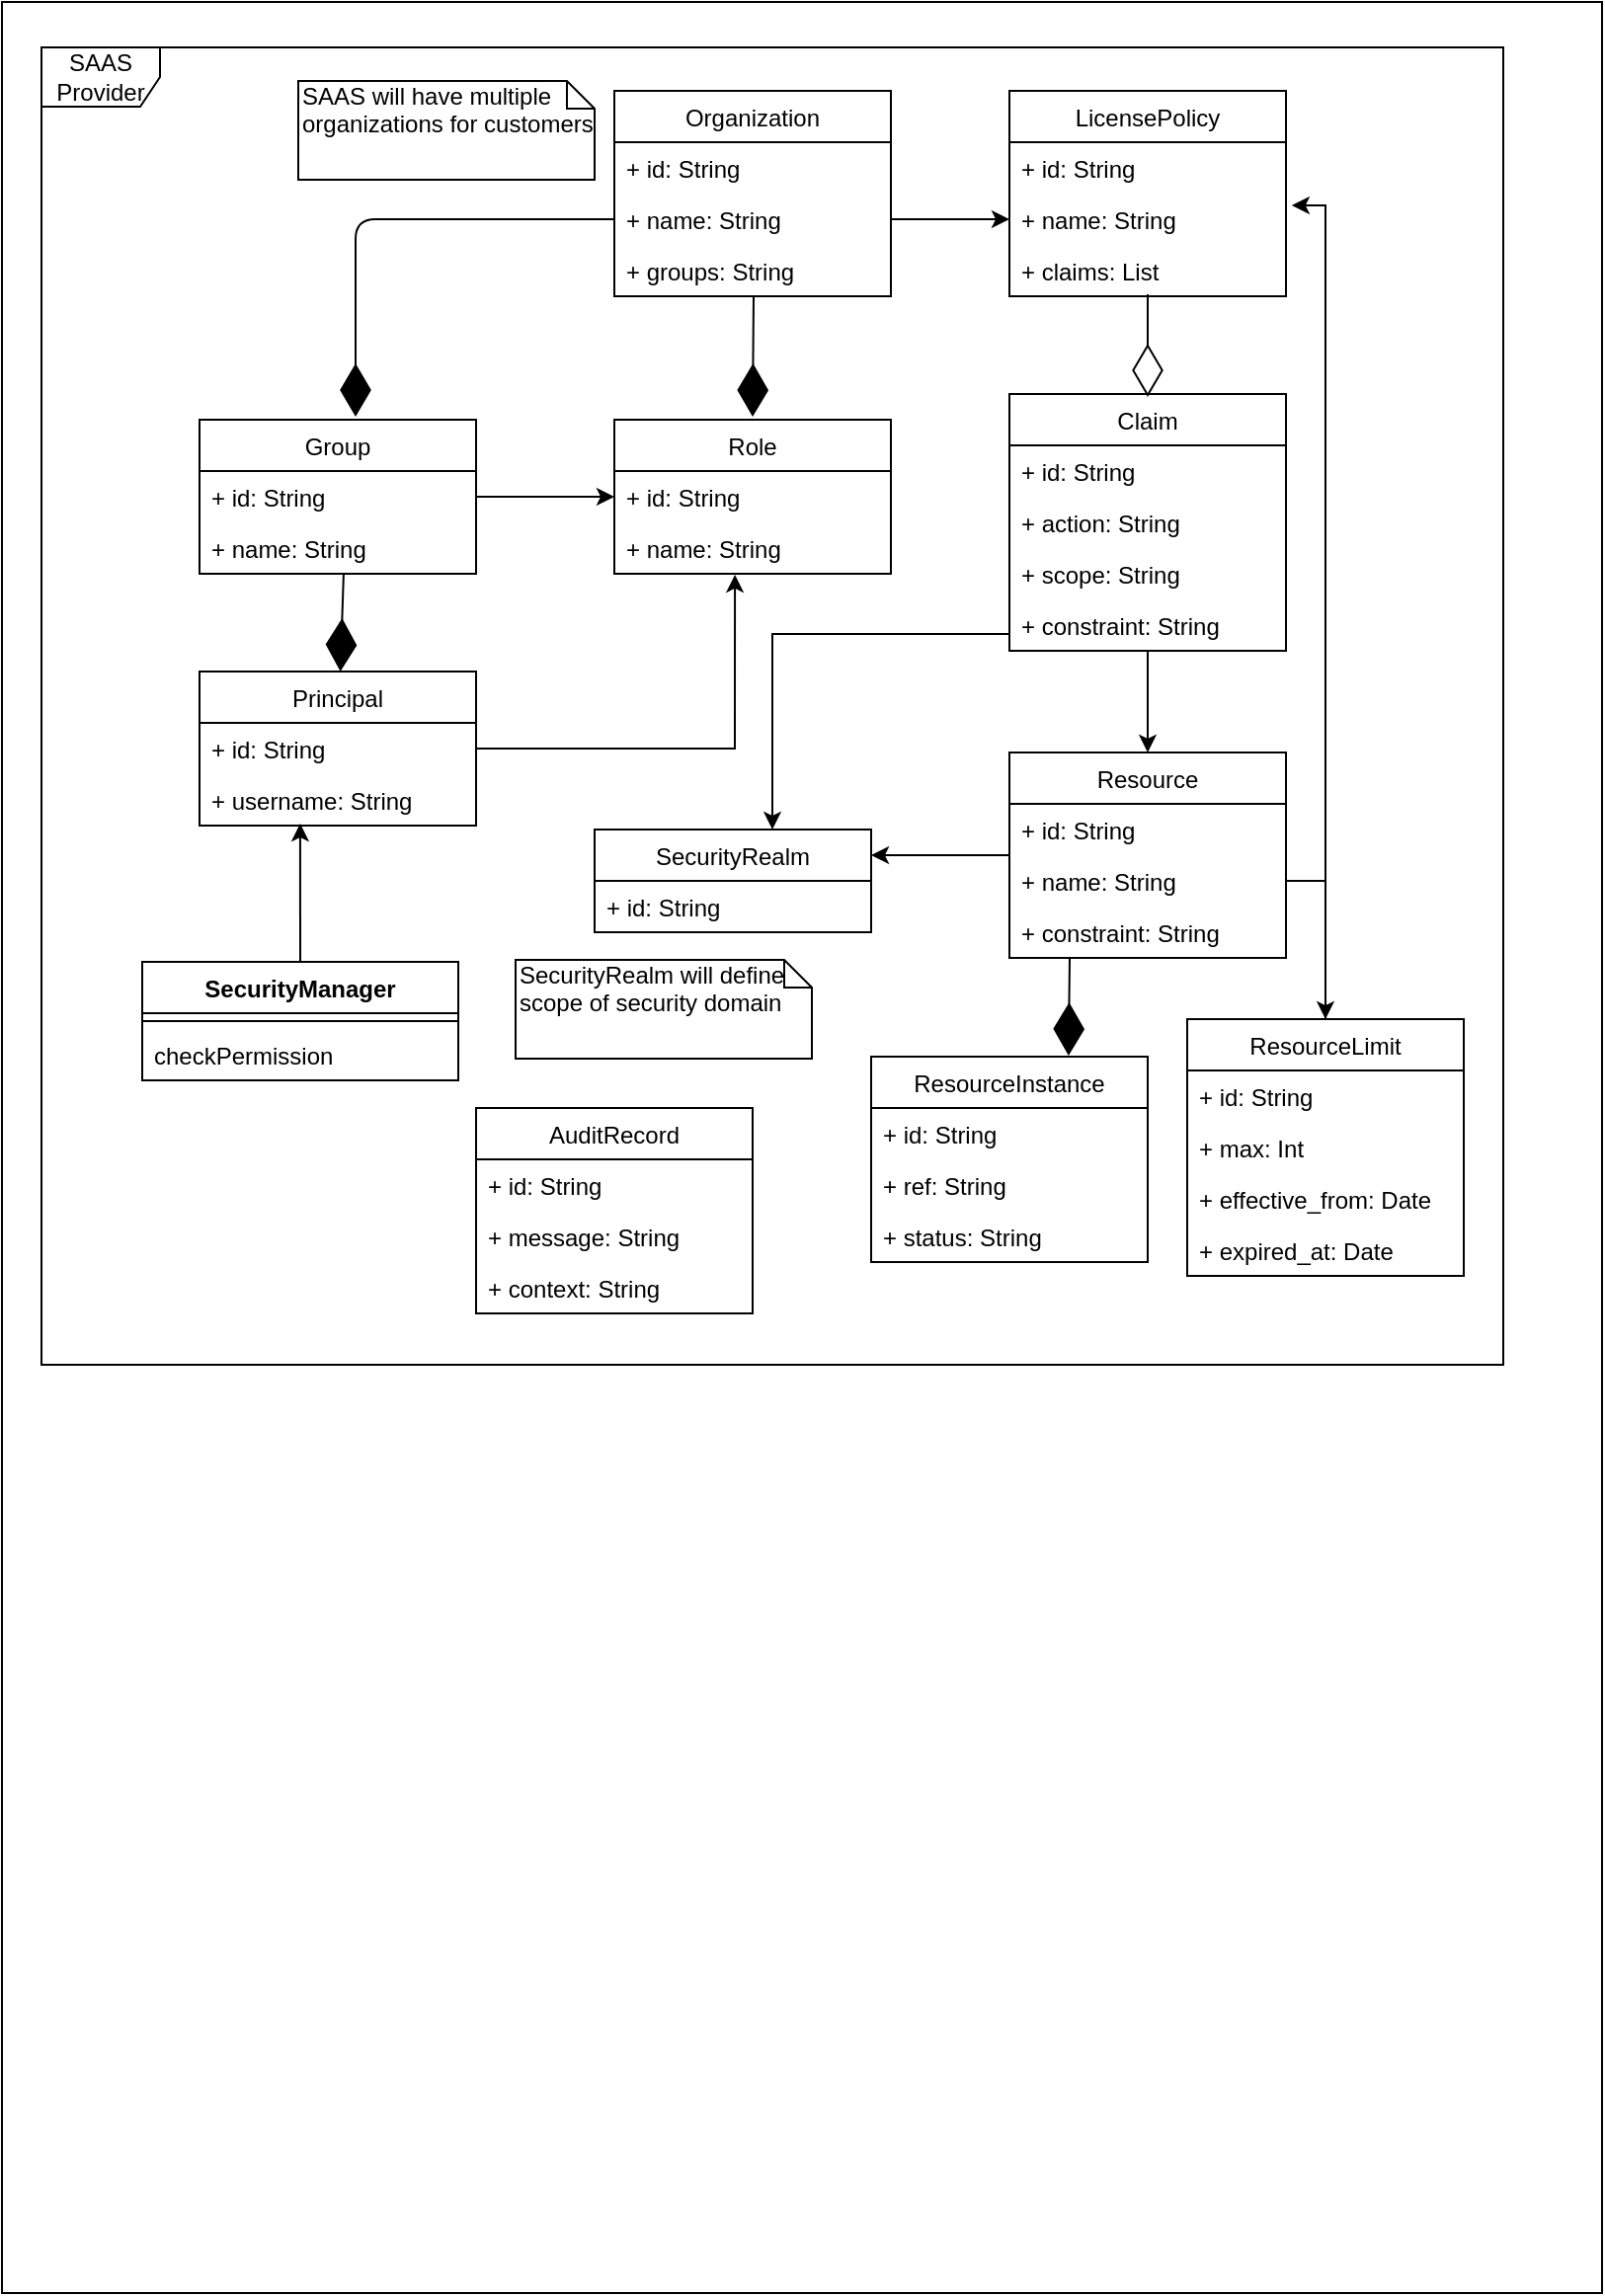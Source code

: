 <mxfile version="10.8.7" type="github"><diagram id="1unYMa8G9MczCseipLST" name="Page-1"><mxGraphModel dx="918" dy="672" grid="1" gridSize="10" guides="1" tooltips="1" connect="1" arrows="1" fold="1" page="1" pageScale="1" pageWidth="850" pageHeight="1100" math="0" shadow="0"><root><mxCell id="0"/><mxCell id="1" parent="0"/><mxCell id="NSL7rVaFAGXcs8vWHZqC-22" value="" style="html=1;" parent="1" vertex="1"><mxGeometry x="20" y="40" width="810" height="1160" as="geometry"/></mxCell><mxCell id="NSL7rVaFAGXcs8vWHZqC-1" value="SecurityRealm" style="swimlane;fontStyle=0;childLayout=stackLayout;horizontal=1;startSize=26;fillColor=none;horizontalStack=0;resizeParent=1;resizeParentMax=0;resizeLast=0;collapsible=1;marginBottom=0;" parent="1" vertex="1"><mxGeometry x="320" y="459" width="140" height="52" as="geometry"/></mxCell><mxCell id="NSL7rVaFAGXcs8vWHZqC-2" value="+ id: String" style="text;strokeColor=none;fillColor=none;align=left;verticalAlign=top;spacingLeft=4;spacingRight=4;overflow=hidden;rotatable=0;points=[[0,0.5],[1,0.5]];portConstraint=eastwest;" parent="NSL7rVaFAGXcs8vWHZqC-1" vertex="1"><mxGeometry y="26" width="140" height="26" as="geometry"/></mxCell><mxCell id="NSL7rVaFAGXcs8vWHZqC-80" style="edgeStyle=orthogonalEdgeStyle;rounded=0;orthogonalLoop=1;jettySize=auto;html=1;entryX=0.436;entryY=1.019;entryDx=0;entryDy=0;entryPerimeter=0;exitX=1;exitY=0.5;exitDx=0;exitDy=0;" parent="1" source="NSL7rVaFAGXcs8vWHZqC-7" target="NSL7rVaFAGXcs8vWHZqC-69" edge="1"><mxGeometry relative="1" as="geometry"/></mxCell><mxCell id="NSL7rVaFAGXcs8vWHZqC-6" value="Principal" style="swimlane;fontStyle=0;childLayout=stackLayout;horizontal=1;startSize=26;fillColor=none;horizontalStack=0;resizeParent=1;resizeParentMax=0;resizeLast=0;collapsible=1;marginBottom=0;" parent="1" vertex="1"><mxGeometry x="120" y="379" width="140" height="78" as="geometry"/></mxCell><mxCell id="NSL7rVaFAGXcs8vWHZqC-7" value="+ id: String" style="text;strokeColor=none;fillColor=none;align=left;verticalAlign=top;spacingLeft=4;spacingRight=4;overflow=hidden;rotatable=0;points=[[0,0.5],[1,0.5]];portConstraint=eastwest;" parent="NSL7rVaFAGXcs8vWHZqC-6" vertex="1"><mxGeometry y="26" width="140" height="26" as="geometry"/></mxCell><mxCell id="NSL7rVaFAGXcs8vWHZqC-8" value="+ username: String" style="text;strokeColor=none;fillColor=none;align=left;verticalAlign=top;spacingLeft=4;spacingRight=4;overflow=hidden;rotatable=0;points=[[0,0.5],[1,0.5]];portConstraint=eastwest;" parent="NSL7rVaFAGXcs8vWHZqC-6" vertex="1"><mxGeometry y="52" width="140" height="26" as="geometry"/></mxCell><mxCell id="NSL7rVaFAGXcs8vWHZqC-10" value="Organization" style="swimlane;fontStyle=0;childLayout=stackLayout;horizontal=1;startSize=26;fillColor=none;horizontalStack=0;resizeParent=1;resizeParentMax=0;resizeLast=0;collapsible=1;marginBottom=0;" parent="1" vertex="1"><mxGeometry x="330" y="85" width="140" height="104" as="geometry"/></mxCell><mxCell id="NSL7rVaFAGXcs8vWHZqC-11" value="+ id: String" style="text;strokeColor=none;fillColor=none;align=left;verticalAlign=top;spacingLeft=4;spacingRight=4;overflow=hidden;rotatable=0;points=[[0,0.5],[1,0.5]];portConstraint=eastwest;" parent="NSL7rVaFAGXcs8vWHZqC-10" vertex="1"><mxGeometry y="26" width="140" height="26" as="geometry"/></mxCell><mxCell id="NSL7rVaFAGXcs8vWHZqC-12" value="+ name: String" style="text;strokeColor=none;fillColor=none;align=left;verticalAlign=top;spacingLeft=4;spacingRight=4;overflow=hidden;rotatable=0;points=[[0,0.5],[1,0.5]];portConstraint=eastwest;" parent="NSL7rVaFAGXcs8vWHZqC-10" vertex="1"><mxGeometry y="52" width="140" height="26" as="geometry"/></mxCell><mxCell id="NSL7rVaFAGXcs8vWHZqC-13" value="+ groups: String" style="text;strokeColor=none;fillColor=none;align=left;verticalAlign=top;spacingLeft=4;spacingRight=4;overflow=hidden;rotatable=0;points=[[0,0.5],[1,0.5]];portConstraint=eastwest;" parent="NSL7rVaFAGXcs8vWHZqC-10" vertex="1"><mxGeometry y="78" width="140" height="26" as="geometry"/></mxCell><mxCell id="NSL7rVaFAGXcs8vWHZqC-14" value="LicensePolicy" style="swimlane;fontStyle=0;childLayout=stackLayout;horizontal=1;startSize=26;fillColor=none;horizontalStack=0;resizeParent=1;resizeParentMax=0;resizeLast=0;collapsible=1;marginBottom=0;" parent="1" vertex="1"><mxGeometry x="530" y="85" width="140" height="104" as="geometry"/></mxCell><mxCell id="NSL7rVaFAGXcs8vWHZqC-15" value="+ id: String" style="text;strokeColor=none;fillColor=none;align=left;verticalAlign=top;spacingLeft=4;spacingRight=4;overflow=hidden;rotatable=0;points=[[0,0.5],[1,0.5]];portConstraint=eastwest;" parent="NSL7rVaFAGXcs8vWHZqC-14" vertex="1"><mxGeometry y="26" width="140" height="26" as="geometry"/></mxCell><mxCell id="NSL7rVaFAGXcs8vWHZqC-16" value="+ name: String" style="text;strokeColor=none;fillColor=none;align=left;verticalAlign=top;spacingLeft=4;spacingRight=4;overflow=hidden;rotatable=0;points=[[0,0.5],[1,0.5]];portConstraint=eastwest;" parent="NSL7rVaFAGXcs8vWHZqC-14" vertex="1"><mxGeometry y="52" width="140" height="26" as="geometry"/></mxCell><mxCell id="NSL7rVaFAGXcs8vWHZqC-17" value="+ claims: List" style="text;strokeColor=none;fillColor=none;align=left;verticalAlign=top;spacingLeft=4;spacingRight=4;overflow=hidden;rotatable=0;points=[[0,0.5],[1,0.5]];portConstraint=eastwest;" parent="NSL7rVaFAGXcs8vWHZqC-14" vertex="1"><mxGeometry y="78" width="140" height="26" as="geometry"/></mxCell><mxCell id="NSL7rVaFAGXcs8vWHZqC-79" style="edgeStyle=orthogonalEdgeStyle;rounded=0;orthogonalLoop=1;jettySize=auto;html=1;entryX=0;entryY=0.5;entryDx=0;entryDy=0;" parent="1" source="NSL7rVaFAGXcs8vWHZqC-18" target="NSL7rVaFAGXcs8vWHZqC-68" edge="1"><mxGeometry relative="1" as="geometry"/></mxCell><mxCell id="NSL7rVaFAGXcs8vWHZqC-18" value="Group" style="swimlane;fontStyle=0;childLayout=stackLayout;horizontal=1;startSize=26;fillColor=none;horizontalStack=0;resizeParent=1;resizeParentMax=0;resizeLast=0;collapsible=1;marginBottom=0;" parent="1" vertex="1"><mxGeometry x="120" y="251.5" width="140" height="78" as="geometry"/></mxCell><mxCell id="NSL7rVaFAGXcs8vWHZqC-19" value="+ id: String" style="text;strokeColor=none;fillColor=none;align=left;verticalAlign=top;spacingLeft=4;spacingRight=4;overflow=hidden;rotatable=0;points=[[0,0.5],[1,0.5]];portConstraint=eastwest;" parent="NSL7rVaFAGXcs8vWHZqC-18" vertex="1"><mxGeometry y="26" width="140" height="26" as="geometry"/></mxCell><mxCell id="NSL7rVaFAGXcs8vWHZqC-20" value="+ name: String" style="text;strokeColor=none;fillColor=none;align=left;verticalAlign=top;spacingLeft=4;spacingRight=4;overflow=hidden;rotatable=0;points=[[0,0.5],[1,0.5]];portConstraint=eastwest;" parent="NSL7rVaFAGXcs8vWHZqC-18" vertex="1"><mxGeometry y="52" width="140" height="26" as="geometry"/></mxCell><mxCell id="NSL7rVaFAGXcs8vWHZqC-28" style="edgeStyle=orthogonalEdgeStyle;rounded=0;orthogonalLoop=1;jettySize=auto;html=1;entryX=0;entryY=0.5;entryDx=0;entryDy=0;" parent="1" source="NSL7rVaFAGXcs8vWHZqC-12" target="NSL7rVaFAGXcs8vWHZqC-16" edge="1"><mxGeometry relative="1" as="geometry"/></mxCell><mxCell id="NSL7rVaFAGXcs8vWHZqC-50" style="edgeStyle=orthogonalEdgeStyle;rounded=0;orthogonalLoop=1;jettySize=auto;html=1;entryX=0.5;entryY=0;entryDx=0;entryDy=0;" parent="1" source="NSL7rVaFAGXcs8vWHZqC-34" target="NSL7rVaFAGXcs8vWHZqC-45" edge="1"><mxGeometry relative="1" as="geometry"/></mxCell><mxCell id="bph3evvp2ra2I647VVuQ-9" style="edgeStyle=orthogonalEdgeStyle;rounded=0;orthogonalLoop=1;jettySize=auto;html=1;" parent="1" source="NSL7rVaFAGXcs8vWHZqC-34" edge="1"><mxGeometry relative="1" as="geometry"><mxPoint x="410" y="459" as="targetPoint"/><Array as="points"><mxPoint x="410" y="360"/><mxPoint x="410" y="459"/></Array></mxGeometry></mxCell><mxCell id="NSL7rVaFAGXcs8vWHZqC-34" value="Claim" style="swimlane;fontStyle=0;childLayout=stackLayout;horizontal=1;startSize=26;fillColor=none;horizontalStack=0;resizeParent=1;resizeParentMax=0;resizeLast=0;collapsible=1;marginBottom=0;" parent="1" vertex="1"><mxGeometry x="530" y="238.5" width="140" height="130" as="geometry"/></mxCell><mxCell id="NSL7rVaFAGXcs8vWHZqC-35" value="+ id: String" style="text;strokeColor=none;fillColor=none;align=left;verticalAlign=top;spacingLeft=4;spacingRight=4;overflow=hidden;rotatable=0;points=[[0,0.5],[1,0.5]];portConstraint=eastwest;" parent="NSL7rVaFAGXcs8vWHZqC-34" vertex="1"><mxGeometry y="26" width="140" height="26" as="geometry"/></mxCell><mxCell id="NSL7rVaFAGXcs8vWHZqC-36" value="+ action: String" style="text;strokeColor=none;fillColor=none;align=left;verticalAlign=top;spacingLeft=4;spacingRight=4;overflow=hidden;rotatable=0;points=[[0,0.5],[1,0.5]];portConstraint=eastwest;" parent="NSL7rVaFAGXcs8vWHZqC-34" vertex="1"><mxGeometry y="52" width="140" height="26" as="geometry"/></mxCell><mxCell id="NSL7rVaFAGXcs8vWHZqC-39" value="+ scope: String" style="text;strokeColor=none;fillColor=none;align=left;verticalAlign=top;spacingLeft=4;spacingRight=4;overflow=hidden;rotatable=0;points=[[0,0.5],[1,0.5]];portConstraint=eastwest;" parent="NSL7rVaFAGXcs8vWHZqC-34" vertex="1"><mxGeometry y="78" width="140" height="26" as="geometry"/></mxCell><mxCell id="NSL7rVaFAGXcs8vWHZqC-40" value="+ constraint: String" style="text;strokeColor=none;fillColor=none;align=left;verticalAlign=top;spacingLeft=4;spacingRight=4;overflow=hidden;rotatable=0;points=[[0,0.5],[1,0.5]];portConstraint=eastwest;" parent="NSL7rVaFAGXcs8vWHZqC-34" vertex="1"><mxGeometry y="104" width="140" height="26" as="geometry"/></mxCell><mxCell id="NSL7rVaFAGXcs8vWHZqC-41" value="" style="endArrow=diamondThin;endFill=0;endSize=24;html=1;exitX=0.557;exitY=0.962;exitDx=0;exitDy=0;exitPerimeter=0;" parent="1" edge="1"><mxGeometry width="160" relative="1" as="geometry"><mxPoint x="600" y="188" as="sourcePoint"/><mxPoint x="600" y="240" as="targetPoint"/></mxGeometry></mxCell><mxCell id="NSL7rVaFAGXcs8vWHZqC-43" value="" style="endArrow=diamondThin;endFill=1;endSize=24;html=1;exitX=0.521;exitY=1.019;exitDx=0;exitDy=0;exitPerimeter=0;" parent="1" source="NSL7rVaFAGXcs8vWHZqC-20" target="NSL7rVaFAGXcs8vWHZqC-6" edge="1"><mxGeometry width="160" relative="1" as="geometry"><mxPoint x="180" y="510" as="sourcePoint"/><mxPoint x="340" y="510" as="targetPoint"/></mxGeometry></mxCell><mxCell id="NSL7rVaFAGXcs8vWHZqC-44" value="" style="endArrow=diamondThin;endFill=1;endSize=24;html=1;exitX=0.521;exitY=1.019;exitDx=0;exitDy=0;exitPerimeter=0;" parent="1" edge="1"><mxGeometry width="160" relative="1" as="geometry"><mxPoint x="400.5" y="189" as="sourcePoint"/><mxPoint x="400" y="250" as="targetPoint"/></mxGeometry></mxCell><mxCell id="NSL7rVaFAGXcs8vWHZqC-61" style="edgeStyle=orthogonalEdgeStyle;rounded=0;orthogonalLoop=1;jettySize=auto;html=1;entryX=0.5;entryY=0;entryDx=0;entryDy=0;exitX=1;exitY=0.5;exitDx=0;exitDy=0;" parent="1" source="NSL7rVaFAGXcs8vWHZqC-47" target="NSL7rVaFAGXcs8vWHZqC-55" edge="1"><mxGeometry relative="1" as="geometry"/></mxCell><mxCell id="bph3evvp2ra2I647VVuQ-10" style="edgeStyle=orthogonalEdgeStyle;rounded=0;orthogonalLoop=1;jettySize=auto;html=1;entryX=1;entryY=0.25;entryDx=0;entryDy=0;" parent="1" source="NSL7rVaFAGXcs8vWHZqC-45" target="NSL7rVaFAGXcs8vWHZqC-1" edge="1"><mxGeometry relative="1" as="geometry"/></mxCell><mxCell id="NSL7rVaFAGXcs8vWHZqC-45" value="Resource" style="swimlane;fontStyle=0;childLayout=stackLayout;horizontal=1;startSize=26;fillColor=none;horizontalStack=0;resizeParent=1;resizeParentMax=0;resizeLast=0;collapsible=1;marginBottom=0;" parent="1" vertex="1"><mxGeometry x="530" y="420" width="140" height="104" as="geometry"/></mxCell><mxCell id="NSL7rVaFAGXcs8vWHZqC-46" value="+ id: String" style="text;strokeColor=none;fillColor=none;align=left;verticalAlign=top;spacingLeft=4;spacingRight=4;overflow=hidden;rotatable=0;points=[[0,0.5],[1,0.5]];portConstraint=eastwest;" parent="NSL7rVaFAGXcs8vWHZqC-45" vertex="1"><mxGeometry y="26" width="140" height="26" as="geometry"/></mxCell><mxCell id="NSL7rVaFAGXcs8vWHZqC-47" value="+ name: String" style="text;strokeColor=none;fillColor=none;align=left;verticalAlign=top;spacingLeft=4;spacingRight=4;overflow=hidden;rotatable=0;points=[[0,0.5],[1,0.5]];portConstraint=eastwest;" parent="NSL7rVaFAGXcs8vWHZqC-45" vertex="1"><mxGeometry y="52" width="140" height="26" as="geometry"/></mxCell><mxCell id="NSL7rVaFAGXcs8vWHZqC-49" value="+ constraint: String" style="text;strokeColor=none;fillColor=none;align=left;verticalAlign=top;spacingLeft=4;spacingRight=4;overflow=hidden;rotatable=0;points=[[0,0.5],[1,0.5]];portConstraint=eastwest;" parent="NSL7rVaFAGXcs8vWHZqC-45" vertex="1"><mxGeometry y="78" width="140" height="26" as="geometry"/></mxCell><mxCell id="NSL7rVaFAGXcs8vWHZqC-51" value="ResourceInstance" style="swimlane;fontStyle=0;childLayout=stackLayout;horizontal=1;startSize=26;fillColor=none;horizontalStack=0;resizeParent=1;resizeParentMax=0;resizeLast=0;collapsible=1;marginBottom=0;" parent="1" vertex="1"><mxGeometry x="460" y="574" width="140" height="104" as="geometry"/></mxCell><mxCell id="NSL7rVaFAGXcs8vWHZqC-52" value="+ id: String" style="text;strokeColor=none;fillColor=none;align=left;verticalAlign=top;spacingLeft=4;spacingRight=4;overflow=hidden;rotatable=0;points=[[0,0.5],[1,0.5]];portConstraint=eastwest;" parent="NSL7rVaFAGXcs8vWHZqC-51" vertex="1"><mxGeometry y="26" width="140" height="26" as="geometry"/></mxCell><mxCell id="NSL7rVaFAGXcs8vWHZqC-53" value="+ ref: String" style="text;strokeColor=none;fillColor=none;align=left;verticalAlign=top;spacingLeft=4;spacingRight=4;overflow=hidden;rotatable=0;points=[[0,0.5],[1,0.5]];portConstraint=eastwest;" parent="NSL7rVaFAGXcs8vWHZqC-51" vertex="1"><mxGeometry y="52" width="140" height="26" as="geometry"/></mxCell><mxCell id="NSL7rVaFAGXcs8vWHZqC-54" value="+ status: String" style="text;strokeColor=none;fillColor=none;align=left;verticalAlign=top;spacingLeft=4;spacingRight=4;overflow=hidden;rotatable=0;points=[[0,0.5],[1,0.5]];portConstraint=eastwest;" parent="NSL7rVaFAGXcs8vWHZqC-51" vertex="1"><mxGeometry y="78" width="140" height="26" as="geometry"/></mxCell><mxCell id="Tjdtvy_ZsChOj04dUCLP-1" style="edgeStyle=orthogonalEdgeStyle;rounded=0;orthogonalLoop=1;jettySize=auto;html=1;entryX=1.021;entryY=0.231;entryDx=0;entryDy=0;entryPerimeter=0;" edge="1" parent="1" source="NSL7rVaFAGXcs8vWHZqC-55" target="NSL7rVaFAGXcs8vWHZqC-16"><mxGeometry relative="1" as="geometry"/></mxCell><mxCell id="NSL7rVaFAGXcs8vWHZqC-55" value="ResourceLimit" style="swimlane;fontStyle=0;childLayout=stackLayout;horizontal=1;startSize=26;fillColor=none;horizontalStack=0;resizeParent=1;resizeParentMax=0;resizeLast=0;collapsible=1;marginBottom=0;" parent="1" vertex="1"><mxGeometry x="620" y="555" width="140" height="130" as="geometry"/></mxCell><mxCell id="NSL7rVaFAGXcs8vWHZqC-56" value="+ id: String" style="text;strokeColor=none;fillColor=none;align=left;verticalAlign=top;spacingLeft=4;spacingRight=4;overflow=hidden;rotatable=0;points=[[0,0.5],[1,0.5]];portConstraint=eastwest;" parent="NSL7rVaFAGXcs8vWHZqC-55" vertex="1"><mxGeometry y="26" width="140" height="26" as="geometry"/></mxCell><mxCell id="NSL7rVaFAGXcs8vWHZqC-57" value="+ max: Int" style="text;strokeColor=none;fillColor=none;align=left;verticalAlign=top;spacingLeft=4;spacingRight=4;overflow=hidden;rotatable=0;points=[[0,0.5],[1,0.5]];portConstraint=eastwest;" parent="NSL7rVaFAGXcs8vWHZqC-55" vertex="1"><mxGeometry y="52" width="140" height="26" as="geometry"/></mxCell><mxCell id="NSL7rVaFAGXcs8vWHZqC-58" value="+ effective_from: Date" style="text;strokeColor=none;fillColor=none;align=left;verticalAlign=top;spacingLeft=4;spacingRight=4;overflow=hidden;rotatable=0;points=[[0,0.5],[1,0.5]];portConstraint=eastwest;" parent="NSL7rVaFAGXcs8vWHZqC-55" vertex="1"><mxGeometry y="78" width="140" height="26" as="geometry"/></mxCell><mxCell id="NSL7rVaFAGXcs8vWHZqC-60" value="+ expired_at: Date" style="text;strokeColor=none;fillColor=none;align=left;verticalAlign=top;spacingLeft=4;spacingRight=4;overflow=hidden;rotatable=0;points=[[0,0.5],[1,0.5]];portConstraint=eastwest;" parent="NSL7rVaFAGXcs8vWHZqC-55" vertex="1"><mxGeometry y="104" width="140" height="26" as="geometry"/></mxCell><mxCell id="NSL7rVaFAGXcs8vWHZqC-66" value="" style="endArrow=diamondThin;endFill=1;endSize=24;html=1;exitX=0.521;exitY=1.019;exitDx=0;exitDy=0;exitPerimeter=0;" parent="1" edge="1"><mxGeometry width="160" relative="1" as="geometry"><mxPoint x="560.5" y="524.5" as="sourcePoint"/><mxPoint x="559.943" y="573.5" as="targetPoint"/></mxGeometry></mxCell><mxCell id="NSL7rVaFAGXcs8vWHZqC-67" value="Role" style="swimlane;fontStyle=0;childLayout=stackLayout;horizontal=1;startSize=26;fillColor=none;horizontalStack=0;resizeParent=1;resizeParentMax=0;resizeLast=0;collapsible=1;marginBottom=0;" parent="1" vertex="1"><mxGeometry x="330" y="251.5" width="140" height="78" as="geometry"/></mxCell><mxCell id="NSL7rVaFAGXcs8vWHZqC-68" value="+ id: String" style="text;strokeColor=none;fillColor=none;align=left;verticalAlign=top;spacingLeft=4;spacingRight=4;overflow=hidden;rotatable=0;points=[[0,0.5],[1,0.5]];portConstraint=eastwest;" parent="NSL7rVaFAGXcs8vWHZqC-67" vertex="1"><mxGeometry y="26" width="140" height="26" as="geometry"/></mxCell><mxCell id="NSL7rVaFAGXcs8vWHZqC-69" value="+ name: String" style="text;strokeColor=none;fillColor=none;align=left;verticalAlign=top;spacingLeft=4;spacingRight=4;overflow=hidden;rotatable=0;points=[[0,0.5],[1,0.5]];portConstraint=eastwest;" parent="NSL7rVaFAGXcs8vWHZqC-67" vertex="1"><mxGeometry y="52" width="140" height="26" as="geometry"/></mxCell><mxCell id="NSL7rVaFAGXcs8vWHZqC-71" value="" style="endArrow=diamondThin;endFill=1;endSize=24;html=1;exitX=0;exitY=0.5;exitDx=0;exitDy=0;" parent="1" source="NSL7rVaFAGXcs8vWHZqC-12" edge="1"><mxGeometry width="160" relative="1" as="geometry"><mxPoint x="199.5" y="190" as="sourcePoint"/><mxPoint x="199" y="250" as="targetPoint"/><Array as="points"><mxPoint x="199" y="150"/></Array></mxGeometry></mxCell><mxCell id="bph3evvp2ra2I647VVuQ-1" value="AuditRecord" style="swimlane;fontStyle=0;childLayout=stackLayout;horizontal=1;startSize=26;fillColor=none;horizontalStack=0;resizeParent=1;resizeParentMax=0;resizeLast=0;collapsible=1;marginBottom=0;" parent="1" vertex="1"><mxGeometry x="260" y="600" width="140" height="104" as="geometry"/></mxCell><mxCell id="bph3evvp2ra2I647VVuQ-2" value="+ id: String" style="text;strokeColor=none;fillColor=none;align=left;verticalAlign=top;spacingLeft=4;spacingRight=4;overflow=hidden;rotatable=0;points=[[0,0.5],[1,0.5]];portConstraint=eastwest;" parent="bph3evvp2ra2I647VVuQ-1" vertex="1"><mxGeometry y="26" width="140" height="26" as="geometry"/></mxCell><mxCell id="bph3evvp2ra2I647VVuQ-3" value="+ message: String" style="text;strokeColor=none;fillColor=none;align=left;verticalAlign=top;spacingLeft=4;spacingRight=4;overflow=hidden;rotatable=0;points=[[0,0.5],[1,0.5]];portConstraint=eastwest;" parent="bph3evvp2ra2I647VVuQ-1" vertex="1"><mxGeometry y="52" width="140" height="26" as="geometry"/></mxCell><mxCell id="bph3evvp2ra2I647VVuQ-4" value="+ context: String" style="text;strokeColor=none;fillColor=none;align=left;verticalAlign=top;spacingLeft=4;spacingRight=4;overflow=hidden;rotatable=0;points=[[0,0.5],[1,0.5]];portConstraint=eastwest;" parent="bph3evvp2ra2I647VVuQ-1" vertex="1"><mxGeometry y="78" width="140" height="26" as="geometry"/></mxCell><mxCell id="bph3evvp2ra2I647VVuQ-12" value="SAAS will have multiple organizations for customers" style="shape=note;whiteSpace=wrap;html=1;size=14;verticalAlign=top;align=left;spacingTop=-6;" parent="1" vertex="1"><mxGeometry x="170" y="80" width="150" height="50" as="geometry"/></mxCell><mxCell id="bph3evvp2ra2I647VVuQ-14" value="SecurityRealm will define scope of security domain" style="shape=note;whiteSpace=wrap;html=1;size=14;verticalAlign=top;align=left;spacingTop=-6;" parent="1" vertex="1"><mxGeometry x="280" y="525" width="150" height="50" as="geometry"/></mxCell><mxCell id="bph3evvp2ra2I647VVuQ-24" style="edgeStyle=orthogonalEdgeStyle;rounded=0;orthogonalLoop=1;jettySize=auto;html=1;entryX=0.364;entryY=0.962;entryDx=0;entryDy=0;entryPerimeter=0;exitX=0.5;exitY=0;exitDx=0;exitDy=0;" parent="1" source="bph3evvp2ra2I647VVuQ-20" target="NSL7rVaFAGXcs8vWHZqC-8" edge="1"><mxGeometry relative="1" as="geometry"/></mxCell><mxCell id="bph3evvp2ra2I647VVuQ-20" value="SecurityManager" style="swimlane;fontStyle=1;align=center;verticalAlign=top;childLayout=stackLayout;horizontal=1;startSize=26;horizontalStack=0;resizeParent=1;resizeParentMax=0;resizeLast=0;collapsible=1;marginBottom=0;" parent="1" vertex="1"><mxGeometry x="91" y="526" width="160" height="60" as="geometry"/></mxCell><mxCell id="bph3evvp2ra2I647VVuQ-22" value="" style="line;strokeWidth=1;fillColor=none;align=left;verticalAlign=middle;spacingTop=-1;spacingLeft=3;spacingRight=3;rotatable=0;labelPosition=right;points=[];portConstraint=eastwest;" parent="bph3evvp2ra2I647VVuQ-20" vertex="1"><mxGeometry y="26" width="160" height="8" as="geometry"/></mxCell><mxCell id="bph3evvp2ra2I647VVuQ-23" value="checkPermission" style="text;strokeColor=none;fillColor=none;align=left;verticalAlign=top;spacingLeft=4;spacingRight=4;overflow=hidden;rotatable=0;points=[[0,0.5],[1,0.5]];portConstraint=eastwest;" parent="bph3evvp2ra2I647VVuQ-20" vertex="1"><mxGeometry y="34" width="160" height="26" as="geometry"/></mxCell><mxCell id="Tjdtvy_ZsChOj04dUCLP-2" value="SAAS Provider" style="shape=umlFrame;whiteSpace=wrap;html=1;" vertex="1" parent="1"><mxGeometry x="40" y="63" width="740" height="667" as="geometry"/></mxCell></root></mxGraphModel></diagram></mxfile>